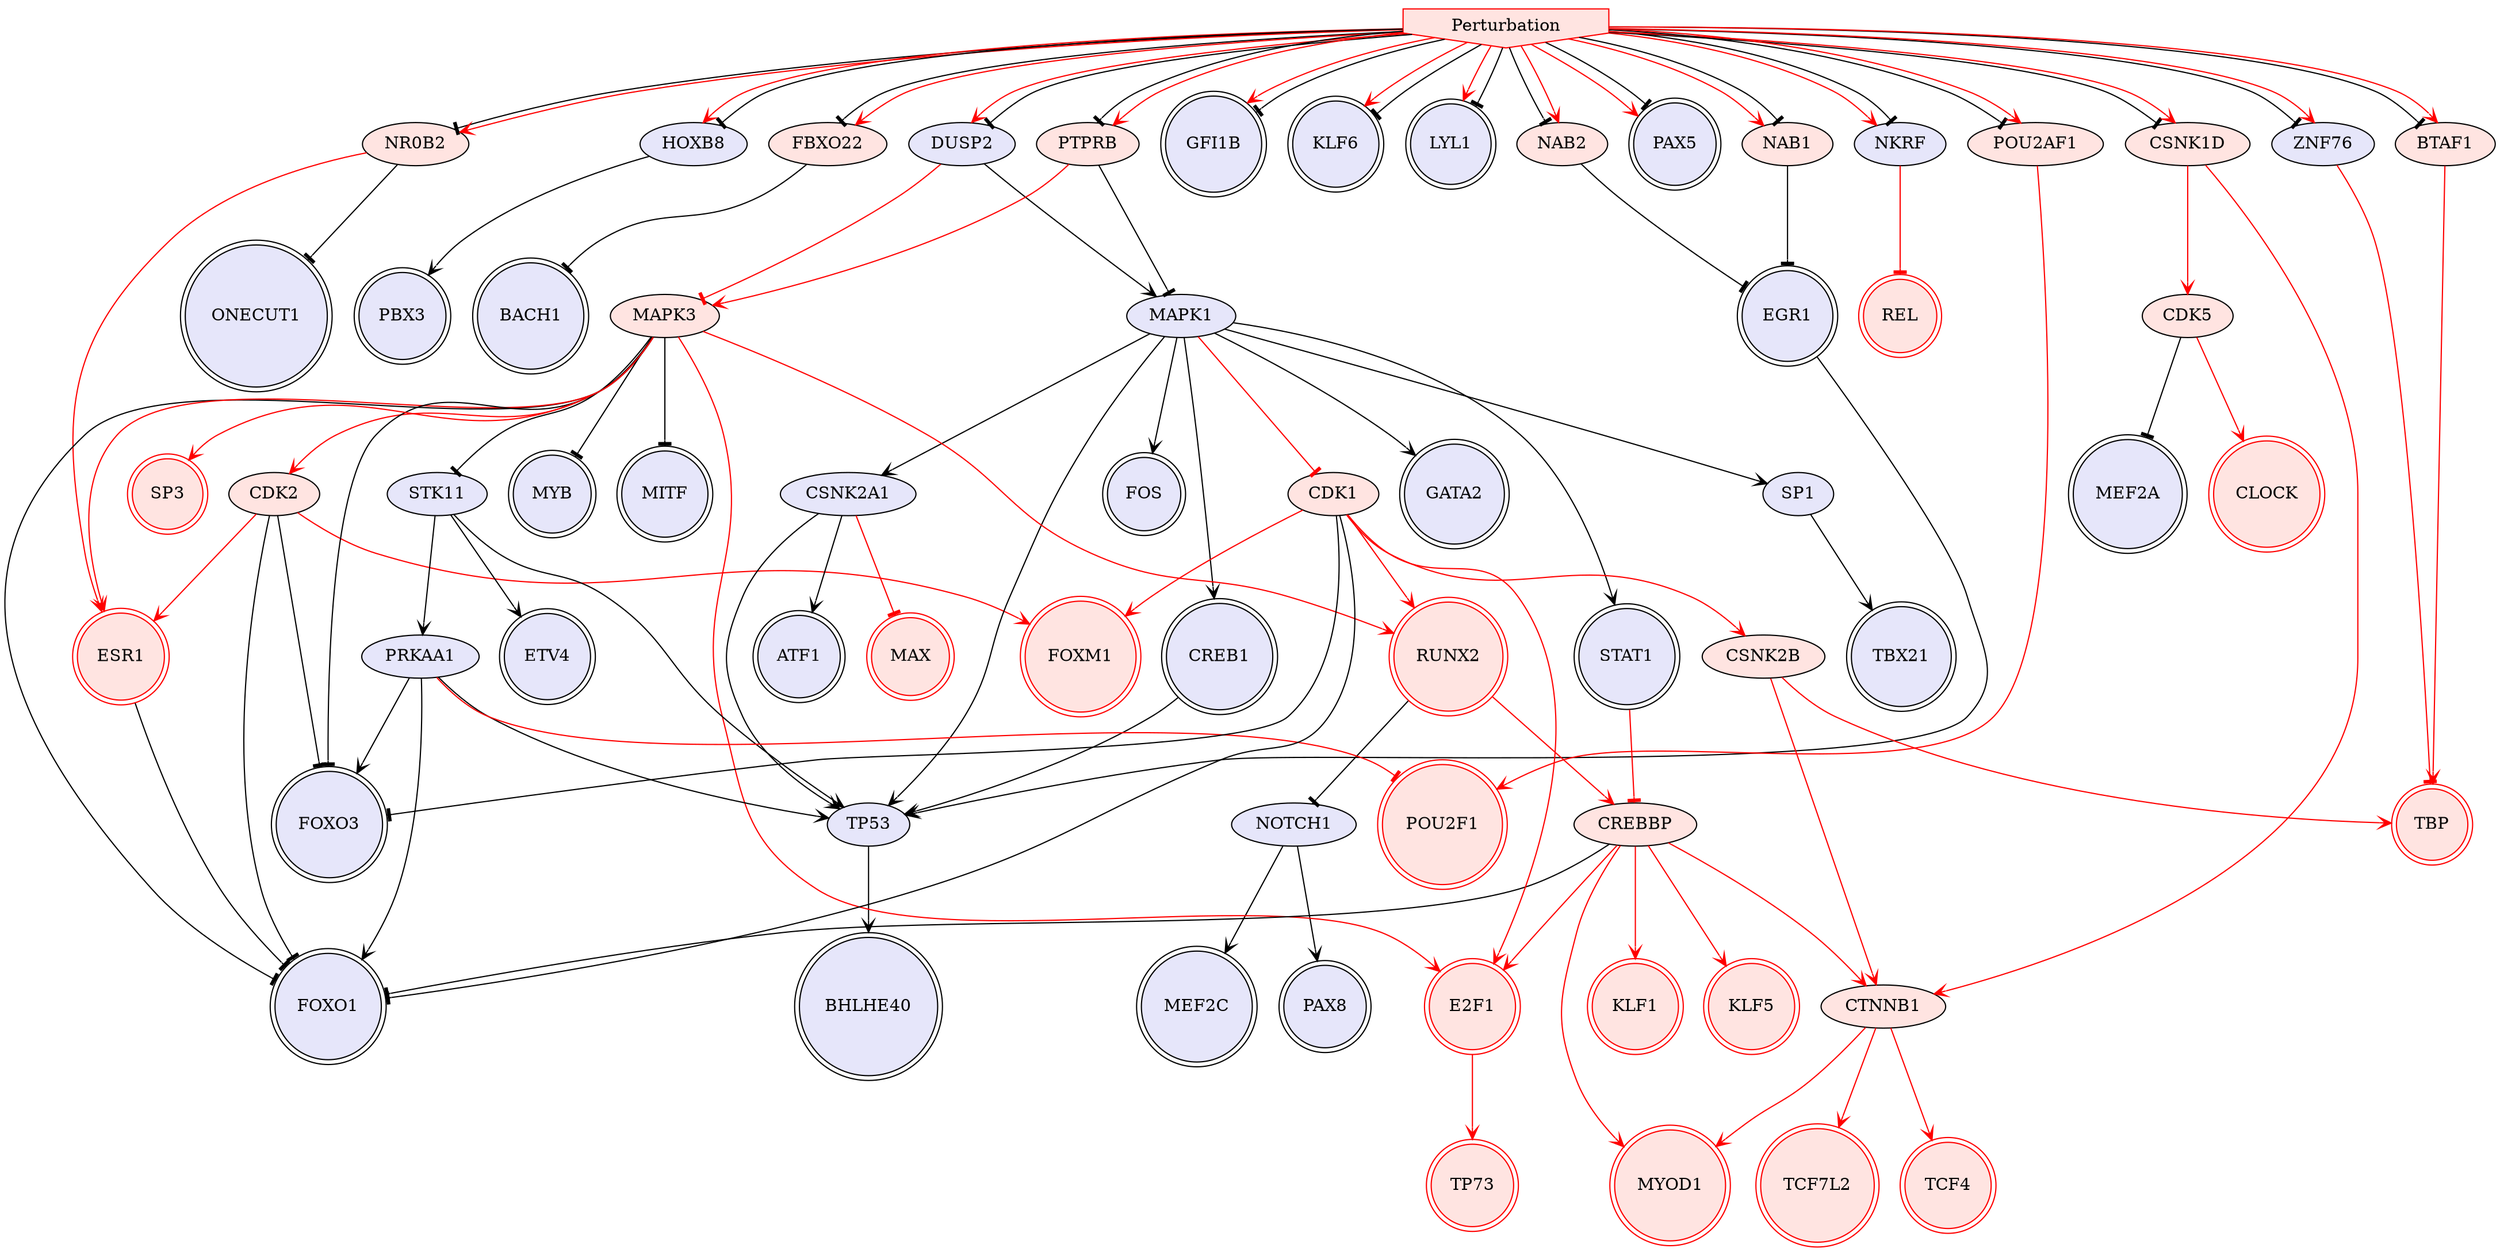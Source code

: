 digraph {

NOTCH1->PAX8 [penwidth=1, color=black, arrowhead="vee"]
CDK2->FOXO1 [penwidth=1, color=black, arrowhead="tee"]
ESR1->FOXO1 [penwidth=1, color=black, arrowhead="tee"]
SP1->TBX21 [penwidth=1, color=black, arrowhead="vee"]
NAB2->EGR1 [penwidth=1, color=black, arrowhead="tee"]
EGR1->TP53 [penwidth=1, color=black, arrowhead="vee"]
NOTCH1->MEF2C [penwidth=1, color=black, arrowhead="vee"]
NR0B2->ONECUT1 [penwidth=1, color=black, arrowhead="tee"]
DUSP2->MAPK1 [penwidth=1, color=black, arrowhead="vee"]
MAPK1->FOS [penwidth=1, color=black, arrowhead="vee"]
MAPK3->MYB [penwidth=1, color=black, arrowhead="tee"]
HOXB8->PBX3 [penwidth=1, color=black, arrowhead="vee"]
CSNK2A1->ATF1 [penwidth=1, color=black, arrowhead="vee"]
RUNX2->NOTCH1 [penwidth=1, color=black, arrowhead="tee"]
MAPK3->STK11 [penwidth=1, color=black, arrowhead="tee"]
STK11->TP53 [penwidth=1, color=black, arrowhead="vee"]
FBXO22->BACH1 [penwidth=1, color=black, arrowhead="tee"]
CDK5->MEF2A [penwidth=1, color=black, arrowhead="tee"]
CDK2->FOXO3 [penwidth=1, color=black, arrowhead="tee"]
CSNK2A1->TP53 [penwidth=1, color=black, arrowhead="vee"]
MAPK1->CSNK2A1 [penwidth=1, color=black, arrowhead="vee"]
MAPK1->SP1 [penwidth=1, color=black, arrowhead="vee"]
MAPK3->FOXO3 [penwidth=1, color=black, arrowhead="tee"]
MAPK3->MITF [penwidth=1, color=black, arrowhead="tee"]
MAPK3->FOXO1 [penwidth=1, color=black, arrowhead="tee"]
MAPK1->TP53 [penwidth=1, color=black, arrowhead="vee"]
MAPK1->CREB1 [penwidth=1, color=black, arrowhead="vee"]
MAPK1->STAT1 [penwidth=1, color=black, arrowhead="vee"]
STK11->ETV4 [penwidth=1, color=black, arrowhead="vee"]
CREB1->TP53 [penwidth=1, color=black, arrowhead="vee"]
TP53->BHLHE40 [penwidth=1, color=black, arrowhead="vee"]
MAPK1->GATA2 [penwidth=1, color=black, arrowhead="vee"]
CREBBP->FOXO1 [penwidth=1, color=black, arrowhead="tee"]
Perturbation->DUSP2 [penwidth=1, color=red, arrowhead="vee"]
Perturbation->GFI1B [penwidth=1, color=red, arrowhead="vee"]
Perturbation->HOXB8 [penwidth=1, color=red, arrowhead="vee"]
Perturbation->KLF6 [penwidth=1, color=red, arrowhead="vee"]
Perturbation->LYL1 [penwidth=1, color=red, arrowhead="vee"]
Perturbation->NKRF [penwidth=1, color=red, arrowhead="vee"]
Perturbation->PAX5 [penwidth=1, color=red, arrowhead="vee"]
NKRF->REL [penwidth=1, color=red, arrowhead="tee"]
STAT1->CREBBP [penwidth=1, color=red, arrowhead="tee"]
CTNNB1->TCF7L2 [penwidth=1, color=red, arrowhead="vee"]
E2F1->TP73 [penwidth=1, color=red, arrowhead="vee"]
NR0B2->ESR1 [penwidth=1, color=red, arrowhead="vee"]
CTNNB1->TCF4 [penwidth=1, color=red, arrowhead="vee"]
CSNK1D->CTNNB1 [penwidth=1, color=red, arrowhead="vee"]
CREBBP->CTNNB1 [penwidth=1, color=red, arrowhead="vee"]
MAPK3->RUNX2 [penwidth=1, color=red, arrowhead="vee"]
CDK2->ESR1 [penwidth=1, color=red, arrowhead="vee"]
MAPK3->ESR1 [penwidth=1, color=red, arrowhead="vee"]
RUNX2->CREBBP [penwidth=1, color=red, arrowhead="vee"]
CREBBP->MYOD1 [penwidth=1, color=red, arrowhead="vee"]
CTNNB1->MYOD1 [penwidth=1, color=red, arrowhead="vee"]
POU2AF1->POU2F1 [penwidth=1, color=red, arrowhead="vee"]
CSNK2A1->MAX [penwidth=1, color=red, arrowhead="tee"]
CDK5->CLOCK [penwidth=1, color=red, arrowhead="vee"]
CREBBP->KLF1 [penwidth=1, color=red, arrowhead="vee"]
MAPK3->CDK2 [penwidth=1, color=red, arrowhead="vee"]
MAPK3->E2F1 [penwidth=1, color=red, arrowhead="vee"]
MAPK3->SP3 [penwidth=1, color=red, arrowhead="vee"]
CDK2->FOXM1 [penwidth=1, color=red, arrowhead="vee"]
DUSP2->MAPK3 [penwidth=1, color=red, arrowhead="tee"]
CSNK1D->CDK5 [penwidth=1, color=red, arrowhead="vee"]
CREBBP->KLF5 [penwidth=1, color=red, arrowhead="vee"]
CREBBP->E2F1 [penwidth=1, color=red, arrowhead="vee"]
BTAF1->TBP [penwidth=1, color=red, arrowhead="vee"]
Perturbation->BTAF1 [penwidth=1, color=black, arrowhead="tee"]
Perturbation->CSNK1D [penwidth=1, color=black, arrowhead="tee"]
Perturbation->FBXO22 [penwidth=1, color=black, arrowhead="tee"]
Perturbation->NAB2 [penwidth=1, color=black, arrowhead="tee"]
Perturbation->NR0B2 [penwidth=1, color=black, arrowhead="tee"]
Perturbation->POU2AF1 [penwidth=1, color=black, arrowhead="tee"]
PRKAA1->FOXO1 [penwidth=1, color=black, arrowhead="vee"]
PRKAA1->FOXO3 [penwidth=1, color=black, arrowhead="vee"]
PRKAA1->TP53 [penwidth=1, color=black, arrowhead="vee"]
PTPRB->MAPK1 [penwidth=1, color=black, arrowhead="tee"]
STK11->PRKAA1 [penwidth=1, color=black, arrowhead="vee"]
PRKAA1->POU2F1 [penwidth=1, color=red, arrowhead="tee"]
PTPRB->MAPK3 [penwidth=1, color=red, arrowhead="vee"]
Perturbation->PTPRB [penwidth=1, color=black, arrowhead="tee"]
Perturbation->DUSP2 [penwidth=1, color=black, arrowhead="tee"]
Perturbation->GFI1B [penwidth=1, color=black, arrowhead="tee"]
Perturbation->HOXB8 [penwidth=1, color=black, arrowhead="tee"]
Perturbation->KLF6 [penwidth=1, color=black, arrowhead="tee"]
Perturbation->LYL1 [penwidth=1, color=black, arrowhead="tee"]
Perturbation->NKRF [penwidth=1, color=black, arrowhead="tee"]
Perturbation->PAX5 [penwidth=1, color=black, arrowhead="tee"]
Perturbation->BTAF1 [penwidth=1, color=red, arrowhead="vee"]
Perturbation->CSNK1D [penwidth=1, color=red, arrowhead="vee"]
Perturbation->FBXO22 [penwidth=1, color=red, arrowhead="vee"]
Perturbation->NAB2 [penwidth=1, color=red, arrowhead="vee"]
Perturbation->NR0B2 [penwidth=1, color=red, arrowhead="vee"]
Perturbation->POU2AF1 [penwidth=1, color=red, arrowhead="vee"]
Perturbation->PTPRB [penwidth=1, color=red, arrowhead="vee"]
NAB1->EGR1 [penwidth=1, color=black, arrowhead="tee"]
Perturbation->NAB1 [penwidth=1, color=red, arrowhead="vee"]
Perturbation->NAB1 [penwidth=1, color=black, arrowhead="tee"]
CDK1->FOXO1 [penwidth=1, color=black, arrowhead="tee"]
CDK1->FOXO3 [penwidth=1, color=black, arrowhead="tee"]
CDK1->E2F1 [penwidth=1, color=red, arrowhead="vee"]
CDK1->CSNK2B [penwidth=1, color=red, arrowhead="vee"]
MAPK1->CDK1 [penwidth=1, color=red, arrowhead="tee"]
CSNK2B->TBP [penwidth=1, color=red, arrowhead="vee"]
CSNK2B->CTNNB1 [penwidth=1, color=red, arrowhead="vee"]
CDK1->FOXM1 [penwidth=1, color=red, arrowhead="vee"]
CDK1->RUNX2 [penwidth=1, color=red, arrowhead="vee"]
Perturbation->ZNF76 [penwidth=1, color=black, arrowhead="tee"]
ZNF76->TBP [penwidth=1, color=red, arrowhead="tee"]
Perturbation->ZNF76 [penwidth=1, color=red, arrowhead="vee"]
Perturbation [style=filled, color=red, fillcolor=mistyrose, shape=invhouse];
MEF2C [style=filled, color=black, fillcolor=lavender, shape=doublecircle];
CLOCK [style=filled, color=red, fillcolor=mistyrose, shape=doublecircle];
FOXO3 [style=filled, color=black, fillcolor=lavender, shape=doublecircle];
CREB1 [style=filled, color=black, fillcolor=lavender, shape=doublecircle];
KLF1 [style=filled, color=red, fillcolor=mistyrose, shape=doublecircle];
FOXM1 [style=filled, color=red, fillcolor=mistyrose, shape=doublecircle];
GFI1B [style=filled, color=black, fillcolor=lavender, shape=doublecircle];
ESR1 [style=filled, color=red, fillcolor=mistyrose, shape=doublecircle];
TCF4 [style=filled, color=red, fillcolor=mistyrose, shape=doublecircle];
ATF1 [style=filled, color=black, fillcolor=lavender, shape=doublecircle];
TBX21 [style=filled, color=black, fillcolor=lavender, shape=doublecircle];
EGR1 [style=filled, color=black, fillcolor=lavender, shape=doublecircle];
BACH1 [style=filled, color=black, fillcolor=lavender, shape=doublecircle];
MAX [style=filled, color=red, fillcolor=mistyrose, shape=doublecircle];
KLF5 [style=filled, color=red, fillcolor=mistyrose, shape=doublecircle];
MYOD1 [style=filled, color=red, fillcolor=mistyrose, shape=doublecircle];
TCF7L2 [style=filled, color=red, fillcolor=mistyrose, shape=doublecircle];
SP3 [style=filled, color=red, fillcolor=mistyrose, shape=doublecircle];
MITF [style=filled, color=black, fillcolor=lavender, shape=doublecircle];
BHLHE40 [style=filled, color=black, fillcolor=lavender, shape=doublecircle];
MYB [style=filled, color=black, fillcolor=lavender, shape=doublecircle];
ONECUT1 [style=filled, color=black, fillcolor=lavender, shape=doublecircle];
POU2F1 [style=filled, color=red, fillcolor=mistyrose, shape=doublecircle];
TBP [style=filled, color=red, fillcolor=mistyrose, shape=doublecircle];
STAT1 [style=filled, color=black, fillcolor=lavender, shape=doublecircle];
PBX3 [style=filled, color=black, fillcolor=lavender, shape=doublecircle];
FOS [style=filled, color=black, fillcolor=lavender, shape=doublecircle];
PAX8 [style=filled, color=black, fillcolor=lavender, shape=doublecircle];
REL [style=filled, color=red, fillcolor=mistyrose, shape=doublecircle];
LYL1 [style=filled, color=black, fillcolor=lavender, shape=doublecircle];
FOXO1 [style=filled, color=black, fillcolor=lavender, shape=doublecircle];
E2F1 [style=filled, color=red, fillcolor=mistyrose, shape=doublecircle];
GATA2 [style=filled, color=black, fillcolor=lavender, shape=doublecircle];
RUNX2 [style=filled, color=red, fillcolor=mistyrose, shape=doublecircle];
ETV4 [style=filled, color=black, fillcolor=lavender, shape=doublecircle];
PAX5 [style=filled, color=black, fillcolor=lavender, shape=doublecircle];
TP73 [style=filled, color=red, fillcolor=mistyrose, shape=doublecircle];
MEF2A [style=filled, color=black, fillcolor=lavender, shape=doublecircle];
KLF6 [style=filled, color=black, fillcolor=lavender, shape=doublecircle];
NOTCH1 [style=filled, fillcolor=lavender];
CDK2 [style=filled, fillcolor=mistyrose];
SP1 [style=filled, fillcolor=lavender];
NAB2 [style=filled, fillcolor=mistyrose];
NR0B2 [style=filled, fillcolor=mistyrose];
DUSP2 [style=filled, fillcolor=lavender];
MAPK1 [style=filled, fillcolor=lavender];
MAPK3 [style=filled, fillcolor=mistyrose];
HOXB8 [style=filled, fillcolor=lavender];
CSNK2A1 [style=filled, fillcolor=lavender];
STK11 [style=filled, fillcolor=lavender];
FBXO22 [style=filled, fillcolor=mistyrose];
CDK5 [style=filled, fillcolor=mistyrose];
TP53 [style=filled, fillcolor=lavender];
CREBBP [style=filled, fillcolor=mistyrose];
NKRF [style=filled, fillcolor=lavender];
CTNNB1 [style=filled, fillcolor=mistyrose];
CSNK1D [style=filled, fillcolor=mistyrose];
POU2AF1 [style=filled, fillcolor=mistyrose];
BTAF1 [style=filled, fillcolor=mistyrose];
PRKAA1 [style=filled, fillcolor=lavender];
PTPRB [style=filled, fillcolor=mistyrose];
NAB1 [style=filled, fillcolor=mistyrose];
CDK1 [style=filled, fillcolor=mistyrose];
CSNK2B [style=filled, fillcolor=mistyrose];
ZNF76 [style=filled, fillcolor=lavender];


}
